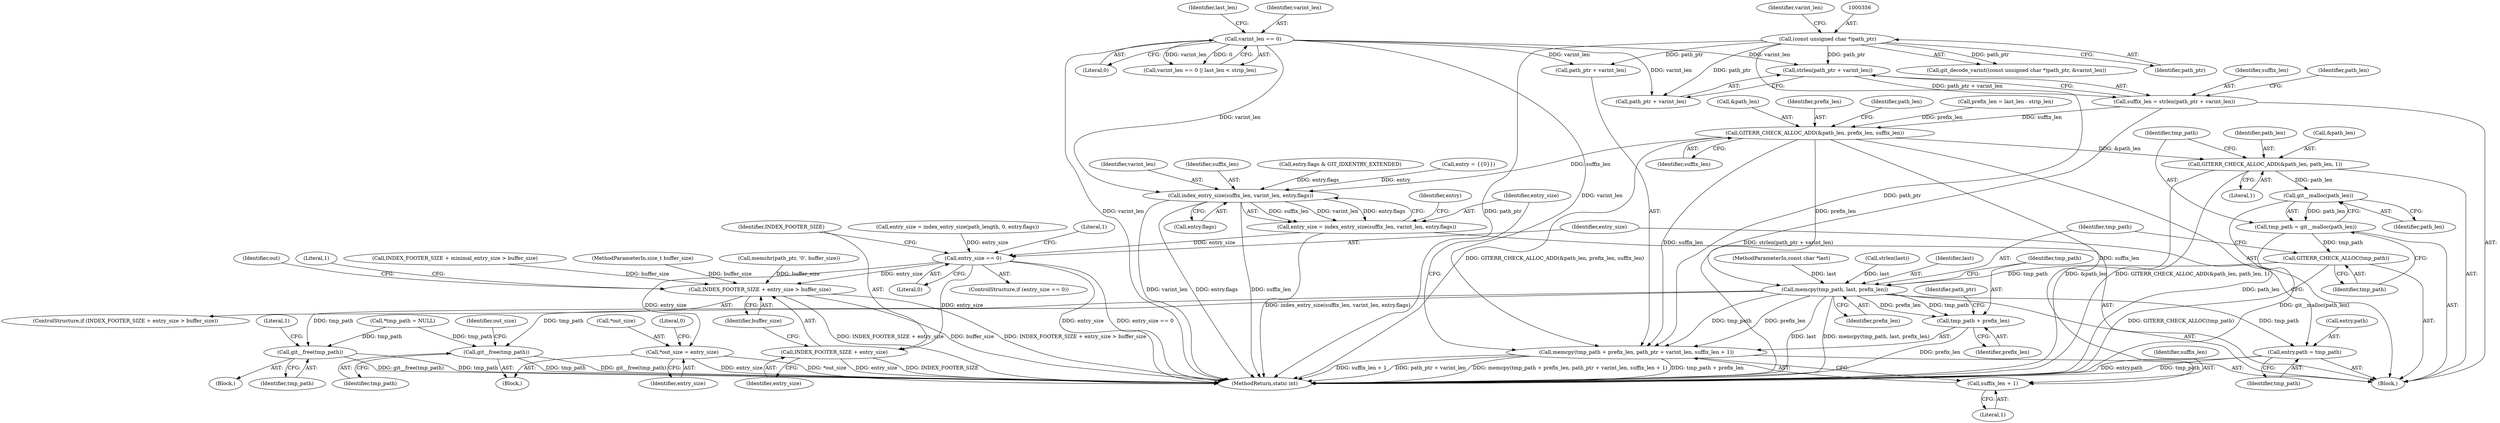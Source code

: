 digraph "0_libgit2_3207ddb0103543da8ad2139ec6539f590f9900c1@API" {
"1000382" [label="(Call,strlen(path_ptr + varint_len))"];
"1000355" [label="(Call,(const unsigned char *)path_ptr)"];
"1000366" [label="(Call,varint_len == 0)"];
"1000380" [label="(Call,suffix_len = strlen(path_ptr + varint_len))"];
"1000386" [label="(Call,GITERR_CHECK_ALLOC_ADD(&path_len, prefix_len, suffix_len))"];
"1000391" [label="(Call,GITERR_CHECK_ALLOC_ADD(&path_len, path_len, 1))"];
"1000398" [label="(Call,git__malloc(path_len))"];
"1000396" [label="(Call,tmp_path = git__malloc(path_len))"];
"1000400" [label="(Call,GITERR_CHECK_ALLOC(tmp_path))"];
"1000402" [label="(Call,memcpy(tmp_path, last, prefix_len))"];
"1000406" [label="(Call,memcpy(tmp_path + prefix_len, path_ptr + varint_len, suffix_len + 1))"];
"1000407" [label="(Call,tmp_path + prefix_len)"];
"1000424" [label="(Call,entry.path = tmp_path)"];
"1000454" [label="(Call,git__free(tmp_path))"];
"1000459" [label="(Call,git__free(tmp_path))"];
"1000413" [label="(Call,suffix_len + 1)"];
"1000418" [label="(Call,index_entry_size(suffix_len, varint_len, entry.flags))"];
"1000416" [label="(Call,entry_size = index_entry_size(suffix_len, varint_len, entry.flags))"];
"1000430" [label="(Call,entry_size == 0)"];
"1000437" [label="(Call,INDEX_FOOTER_SIZE + entry_size > buffer_size)"];
"1000438" [label="(Call,INDEX_FOOTER_SIZE + entry_size)"];
"1000461" [label="(Call,*out_size = entry_size)"];
"1000396" [label="(Call,tmp_path = git__malloc(path_len))"];
"1000404" [label="(Identifier,last)"];
"1000381" [label="(Identifier,suffix_len)"];
"1000354" [label="(Call,git_decode_varint((const unsigned char *)path_ptr, &varint_len))"];
"1000409" [label="(Identifier,prefix_len)"];
"1000462" [label="(Call,*out_size)"];
"1000386" [label="(Call,GITERR_CHECK_ALLOC_ADD(&path_len, prefix_len, suffix_len))"];
"1000411" [label="(Identifier,path_ptr)"];
"1000370" [label="(Identifier,last_len)"];
"1000439" [label="(Identifier,INDEX_FOOTER_SIZE)"];
"1000458" [label="(Literal,1)"];
"1000394" [label="(Identifier,path_len)"];
"1000413" [label="(Call,suffix_len + 1)"];
"1000345" [label="(Block,)"];
"1000368" [label="(Literal,0)"];
"1000393" [label="(Identifier,path_len)"];
"1000392" [label="(Call,&path_len)"];
"1000455" [label="(Identifier,tmp_path)"];
"1000400" [label="(Call,GITERR_CHECK_ALLOC(tmp_path))"];
"1000424" [label="(Call,entry.path = tmp_path)"];
"1000391" [label="(Call,GITERR_CHECK_ALLOC_ADD(&path_len, path_len, 1))"];
"1000417" [label="(Identifier,entry_size)"];
"1000108" [label="(MethodParameterIn,const char *last)"];
"1000408" [label="(Identifier,tmp_path)"];
"1000405" [label="(Identifier,prefix_len)"];
"1000375" [label="(Call,prefix_len = last_len - strip_len)"];
"1000415" [label="(Literal,1)"];
"1000366" [label="(Call,varint_len == 0)"];
"1000431" [label="(Identifier,entry_size)"];
"1000126" [label="(Call,*tmp_path = NULL)"];
"1000463" [label="(Identifier,out_size)"];
"1000430" [label="(Call,entry_size == 0)"];
"1000460" [label="(Identifier,tmp_path)"];
"1000459" [label="(Call,git__free(tmp_path))"];
"1000432" [label="(Literal,0)"];
"1000416" [label="(Call,entry_size = index_entry_size(suffix_len, varint_len, entry.flags))"];
"1000262" [label="(Call,entry.flags & GIT_IDXENTRY_EXTENDED)"];
"1000426" [label="(Identifier,entry)"];
"1000365" [label="(Call,varint_len == 0 || last_len < strip_len)"];
"1000438" [label="(Call,INDEX_FOOTER_SIZE + entry_size)"];
"1000387" [label="(Call,&path_len)"];
"1000466" [label="(Literal,0)"];
"1000395" [label="(Literal,1)"];
"1000464" [label="(Identifier,entry_size)"];
"1000421" [label="(Call,entry.flags)"];
"1000397" [label="(Identifier,tmp_path)"];
"1000383" [label="(Call,path_ptr + varint_len)"];
"1000357" [label="(Identifier,path_ptr)"];
"1000382" [label="(Call,strlen(path_ptr + varint_len))"];
"1000107" [label="(MethodParameterIn,size_t buffer_size)"];
"1000425" [label="(Call,entry.path)"];
"1000407" [label="(Call,tmp_path + prefix_len)"];
"1000367" [label="(Identifier,varint_len)"];
"1000414" [label="(Identifier,suffix_len)"];
"1000329" [label="(Call,entry_size = index_entry_size(path_length, 0, entry.flags))"];
"1000437" [label="(Call,INDEX_FOOTER_SIZE + entry_size > buffer_size)"];
"1000390" [label="(Identifier,suffix_len)"];
"1000403" [label="(Identifier,tmp_path)"];
"1000380" [label="(Call,suffix_len = strlen(path_ptr + varint_len))"];
"1000454" [label="(Call,git__free(tmp_path))"];
"1000109" [label="(Block,)"];
"1000428" [label="(Identifier,tmp_path)"];
"1000399" [label="(Identifier,path_len)"];
"1000115" [label="(Call,entry = {{0}})"];
"1000436" [label="(ControlStructure,if (INDEX_FOOTER_SIZE + entry_size > buffer_size))"];
"1000359" [label="(Identifier,varint_len)"];
"1000440" [label="(Identifier,entry_size)"];
"1000467" [label="(MethodReturn,static int)"];
"1000355" [label="(Call,(const unsigned char *)path_ptr)"];
"1000406" [label="(Call,memcpy(tmp_path + prefix_len, path_ptr + varint_len, suffix_len + 1))"];
"1000401" [label="(Identifier,tmp_path)"];
"1000313" [label="(Call,memchr(path_ptr, '\0', buffer_size))"];
"1000429" [label="(ControlStructure,if (entry_size == 0))"];
"1000448" [label="(Identifier,out)"];
"1000398" [label="(Call,git__malloc(path_len))"];
"1000461" [label="(Call,*out_size = entry_size)"];
"1000420" [label="(Identifier,varint_len)"];
"1000453" [label="(Block,)"];
"1000419" [label="(Identifier,suffix_len)"];
"1000410" [label="(Call,path_ptr + varint_len)"];
"1000388" [label="(Identifier,path_len)"];
"1000444" [label="(Literal,1)"];
"1000130" [label="(Call,INDEX_FOOTER_SIZE + minimal_entry_size > buffer_size)"];
"1000389" [label="(Identifier,prefix_len)"];
"1000402" [label="(Call,memcpy(tmp_path, last, prefix_len))"];
"1000435" [label="(Literal,1)"];
"1000418" [label="(Call,index_entry_size(suffix_len, varint_len, entry.flags))"];
"1000362" [label="(Call,strlen(last))"];
"1000441" [label="(Identifier,buffer_size)"];
"1000382" -> "1000380"  [label="AST: "];
"1000382" -> "1000383"  [label="CFG: "];
"1000383" -> "1000382"  [label="AST: "];
"1000380" -> "1000382"  [label="CFG: "];
"1000382" -> "1000380"  [label="DDG: path_ptr + varint_len"];
"1000355" -> "1000382"  [label="DDG: path_ptr"];
"1000366" -> "1000382"  [label="DDG: varint_len"];
"1000355" -> "1000354"  [label="AST: "];
"1000355" -> "1000357"  [label="CFG: "];
"1000356" -> "1000355"  [label="AST: "];
"1000357" -> "1000355"  [label="AST: "];
"1000359" -> "1000355"  [label="CFG: "];
"1000355" -> "1000467"  [label="DDG: path_ptr"];
"1000355" -> "1000354"  [label="DDG: path_ptr"];
"1000355" -> "1000383"  [label="DDG: path_ptr"];
"1000355" -> "1000406"  [label="DDG: path_ptr"];
"1000355" -> "1000410"  [label="DDG: path_ptr"];
"1000366" -> "1000365"  [label="AST: "];
"1000366" -> "1000368"  [label="CFG: "];
"1000367" -> "1000366"  [label="AST: "];
"1000368" -> "1000366"  [label="AST: "];
"1000370" -> "1000366"  [label="CFG: "];
"1000365" -> "1000366"  [label="CFG: "];
"1000366" -> "1000467"  [label="DDG: varint_len"];
"1000366" -> "1000365"  [label="DDG: varint_len"];
"1000366" -> "1000365"  [label="DDG: 0"];
"1000366" -> "1000383"  [label="DDG: varint_len"];
"1000366" -> "1000406"  [label="DDG: varint_len"];
"1000366" -> "1000410"  [label="DDG: varint_len"];
"1000366" -> "1000418"  [label="DDG: varint_len"];
"1000380" -> "1000345"  [label="AST: "];
"1000381" -> "1000380"  [label="AST: "];
"1000388" -> "1000380"  [label="CFG: "];
"1000380" -> "1000467"  [label="DDG: strlen(path_ptr + varint_len)"];
"1000380" -> "1000386"  [label="DDG: suffix_len"];
"1000386" -> "1000345"  [label="AST: "];
"1000386" -> "1000390"  [label="CFG: "];
"1000387" -> "1000386"  [label="AST: "];
"1000389" -> "1000386"  [label="AST: "];
"1000390" -> "1000386"  [label="AST: "];
"1000393" -> "1000386"  [label="CFG: "];
"1000386" -> "1000467"  [label="DDG: GITERR_CHECK_ALLOC_ADD(&path_len, prefix_len, suffix_len)"];
"1000375" -> "1000386"  [label="DDG: prefix_len"];
"1000386" -> "1000391"  [label="DDG: &path_len"];
"1000386" -> "1000402"  [label="DDG: prefix_len"];
"1000386" -> "1000406"  [label="DDG: suffix_len"];
"1000386" -> "1000413"  [label="DDG: suffix_len"];
"1000386" -> "1000418"  [label="DDG: suffix_len"];
"1000391" -> "1000345"  [label="AST: "];
"1000391" -> "1000395"  [label="CFG: "];
"1000392" -> "1000391"  [label="AST: "];
"1000394" -> "1000391"  [label="AST: "];
"1000395" -> "1000391"  [label="AST: "];
"1000397" -> "1000391"  [label="CFG: "];
"1000391" -> "1000467"  [label="DDG: &path_len"];
"1000391" -> "1000467"  [label="DDG: GITERR_CHECK_ALLOC_ADD(&path_len, path_len, 1)"];
"1000391" -> "1000398"  [label="DDG: path_len"];
"1000398" -> "1000396"  [label="AST: "];
"1000398" -> "1000399"  [label="CFG: "];
"1000399" -> "1000398"  [label="AST: "];
"1000396" -> "1000398"  [label="CFG: "];
"1000398" -> "1000467"  [label="DDG: path_len"];
"1000398" -> "1000396"  [label="DDG: path_len"];
"1000396" -> "1000345"  [label="AST: "];
"1000397" -> "1000396"  [label="AST: "];
"1000401" -> "1000396"  [label="CFG: "];
"1000396" -> "1000467"  [label="DDG: git__malloc(path_len)"];
"1000396" -> "1000400"  [label="DDG: tmp_path"];
"1000400" -> "1000345"  [label="AST: "];
"1000400" -> "1000401"  [label="CFG: "];
"1000401" -> "1000400"  [label="AST: "];
"1000403" -> "1000400"  [label="CFG: "];
"1000400" -> "1000467"  [label="DDG: GITERR_CHECK_ALLOC(tmp_path)"];
"1000400" -> "1000402"  [label="DDG: tmp_path"];
"1000402" -> "1000345"  [label="AST: "];
"1000402" -> "1000405"  [label="CFG: "];
"1000403" -> "1000402"  [label="AST: "];
"1000404" -> "1000402"  [label="AST: "];
"1000405" -> "1000402"  [label="AST: "];
"1000408" -> "1000402"  [label="CFG: "];
"1000402" -> "1000467"  [label="DDG: last"];
"1000402" -> "1000467"  [label="DDG: memcpy(tmp_path, last, prefix_len)"];
"1000362" -> "1000402"  [label="DDG: last"];
"1000108" -> "1000402"  [label="DDG: last"];
"1000402" -> "1000406"  [label="DDG: tmp_path"];
"1000402" -> "1000406"  [label="DDG: prefix_len"];
"1000402" -> "1000407"  [label="DDG: tmp_path"];
"1000402" -> "1000407"  [label="DDG: prefix_len"];
"1000402" -> "1000424"  [label="DDG: tmp_path"];
"1000402" -> "1000454"  [label="DDG: tmp_path"];
"1000402" -> "1000459"  [label="DDG: tmp_path"];
"1000406" -> "1000345"  [label="AST: "];
"1000406" -> "1000413"  [label="CFG: "];
"1000407" -> "1000406"  [label="AST: "];
"1000410" -> "1000406"  [label="AST: "];
"1000413" -> "1000406"  [label="AST: "];
"1000417" -> "1000406"  [label="CFG: "];
"1000406" -> "1000467"  [label="DDG: tmp_path + prefix_len"];
"1000406" -> "1000467"  [label="DDG: suffix_len + 1"];
"1000406" -> "1000467"  [label="DDG: path_ptr + varint_len"];
"1000406" -> "1000467"  [label="DDG: memcpy(tmp_path + prefix_len, path_ptr + varint_len, suffix_len + 1)"];
"1000407" -> "1000409"  [label="CFG: "];
"1000408" -> "1000407"  [label="AST: "];
"1000409" -> "1000407"  [label="AST: "];
"1000411" -> "1000407"  [label="CFG: "];
"1000407" -> "1000467"  [label="DDG: prefix_len"];
"1000424" -> "1000345"  [label="AST: "];
"1000424" -> "1000428"  [label="CFG: "];
"1000425" -> "1000424"  [label="AST: "];
"1000428" -> "1000424"  [label="AST: "];
"1000431" -> "1000424"  [label="CFG: "];
"1000424" -> "1000467"  [label="DDG: tmp_path"];
"1000424" -> "1000467"  [label="DDG: entry.path"];
"1000454" -> "1000453"  [label="AST: "];
"1000454" -> "1000455"  [label="CFG: "];
"1000455" -> "1000454"  [label="AST: "];
"1000458" -> "1000454"  [label="CFG: "];
"1000454" -> "1000467"  [label="DDG: tmp_path"];
"1000454" -> "1000467"  [label="DDG: git__free(tmp_path)"];
"1000126" -> "1000454"  [label="DDG: tmp_path"];
"1000459" -> "1000109"  [label="AST: "];
"1000459" -> "1000460"  [label="CFG: "];
"1000460" -> "1000459"  [label="AST: "];
"1000463" -> "1000459"  [label="CFG: "];
"1000459" -> "1000467"  [label="DDG: tmp_path"];
"1000459" -> "1000467"  [label="DDG: git__free(tmp_path)"];
"1000126" -> "1000459"  [label="DDG: tmp_path"];
"1000413" -> "1000415"  [label="CFG: "];
"1000414" -> "1000413"  [label="AST: "];
"1000415" -> "1000413"  [label="AST: "];
"1000418" -> "1000416"  [label="AST: "];
"1000418" -> "1000421"  [label="CFG: "];
"1000419" -> "1000418"  [label="AST: "];
"1000420" -> "1000418"  [label="AST: "];
"1000421" -> "1000418"  [label="AST: "];
"1000416" -> "1000418"  [label="CFG: "];
"1000418" -> "1000467"  [label="DDG: varint_len"];
"1000418" -> "1000467"  [label="DDG: entry.flags"];
"1000418" -> "1000467"  [label="DDG: suffix_len"];
"1000418" -> "1000416"  [label="DDG: suffix_len"];
"1000418" -> "1000416"  [label="DDG: varint_len"];
"1000418" -> "1000416"  [label="DDG: entry.flags"];
"1000262" -> "1000418"  [label="DDG: entry.flags"];
"1000115" -> "1000418"  [label="DDG: entry"];
"1000416" -> "1000345"  [label="AST: "];
"1000417" -> "1000416"  [label="AST: "];
"1000426" -> "1000416"  [label="CFG: "];
"1000416" -> "1000467"  [label="DDG: index_entry_size(suffix_len, varint_len, entry.flags)"];
"1000416" -> "1000430"  [label="DDG: entry_size"];
"1000430" -> "1000429"  [label="AST: "];
"1000430" -> "1000432"  [label="CFG: "];
"1000431" -> "1000430"  [label="AST: "];
"1000432" -> "1000430"  [label="AST: "];
"1000435" -> "1000430"  [label="CFG: "];
"1000439" -> "1000430"  [label="CFG: "];
"1000430" -> "1000467"  [label="DDG: entry_size"];
"1000430" -> "1000467"  [label="DDG: entry_size == 0"];
"1000329" -> "1000430"  [label="DDG: entry_size"];
"1000430" -> "1000437"  [label="DDG: entry_size"];
"1000430" -> "1000438"  [label="DDG: entry_size"];
"1000430" -> "1000461"  [label="DDG: entry_size"];
"1000437" -> "1000436"  [label="AST: "];
"1000437" -> "1000441"  [label="CFG: "];
"1000438" -> "1000437"  [label="AST: "];
"1000441" -> "1000437"  [label="AST: "];
"1000444" -> "1000437"  [label="CFG: "];
"1000448" -> "1000437"  [label="CFG: "];
"1000437" -> "1000467"  [label="DDG: INDEX_FOOTER_SIZE + entry_size > buffer_size"];
"1000437" -> "1000467"  [label="DDG: INDEX_FOOTER_SIZE + entry_size"];
"1000437" -> "1000467"  [label="DDG: buffer_size"];
"1000313" -> "1000437"  [label="DDG: buffer_size"];
"1000130" -> "1000437"  [label="DDG: buffer_size"];
"1000107" -> "1000437"  [label="DDG: buffer_size"];
"1000438" -> "1000440"  [label="CFG: "];
"1000439" -> "1000438"  [label="AST: "];
"1000440" -> "1000438"  [label="AST: "];
"1000441" -> "1000438"  [label="CFG: "];
"1000438" -> "1000467"  [label="DDG: entry_size"];
"1000438" -> "1000467"  [label="DDG: INDEX_FOOTER_SIZE"];
"1000461" -> "1000109"  [label="AST: "];
"1000461" -> "1000464"  [label="CFG: "];
"1000462" -> "1000461"  [label="AST: "];
"1000464" -> "1000461"  [label="AST: "];
"1000466" -> "1000461"  [label="CFG: "];
"1000461" -> "1000467"  [label="DDG: entry_size"];
"1000461" -> "1000467"  [label="DDG: *out_size"];
}
